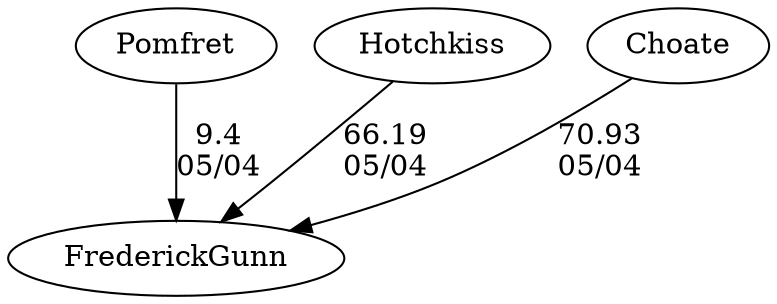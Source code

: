 digraph girls4foursFrederickGunn {Pomfret [URL="girls4foursFrederickGunnPomfret.html"];FrederickGunn [URL="girls4foursFrederickGunnFrederickGunn.html"];Hotchkiss [URL="girls4foursFrederickGunnHotchkiss.html"];Choate [URL="girls4foursFrederickGunnChoate.html"];Choate -> FrederickGunn[label="70.93
05/04", weight="30", tooltip="Founder's Day Regatta			
", URL="", random="random"]; 
Hotchkiss -> FrederickGunn[label="66.19
05/04", weight="34", tooltip="Founder's Day Regatta			
", URL="", random="random"]; 
Pomfret -> FrederickGunn[label="9.4
05/04", weight="91", tooltip="Founder's Day Regatta			
", URL="", random="random"]}